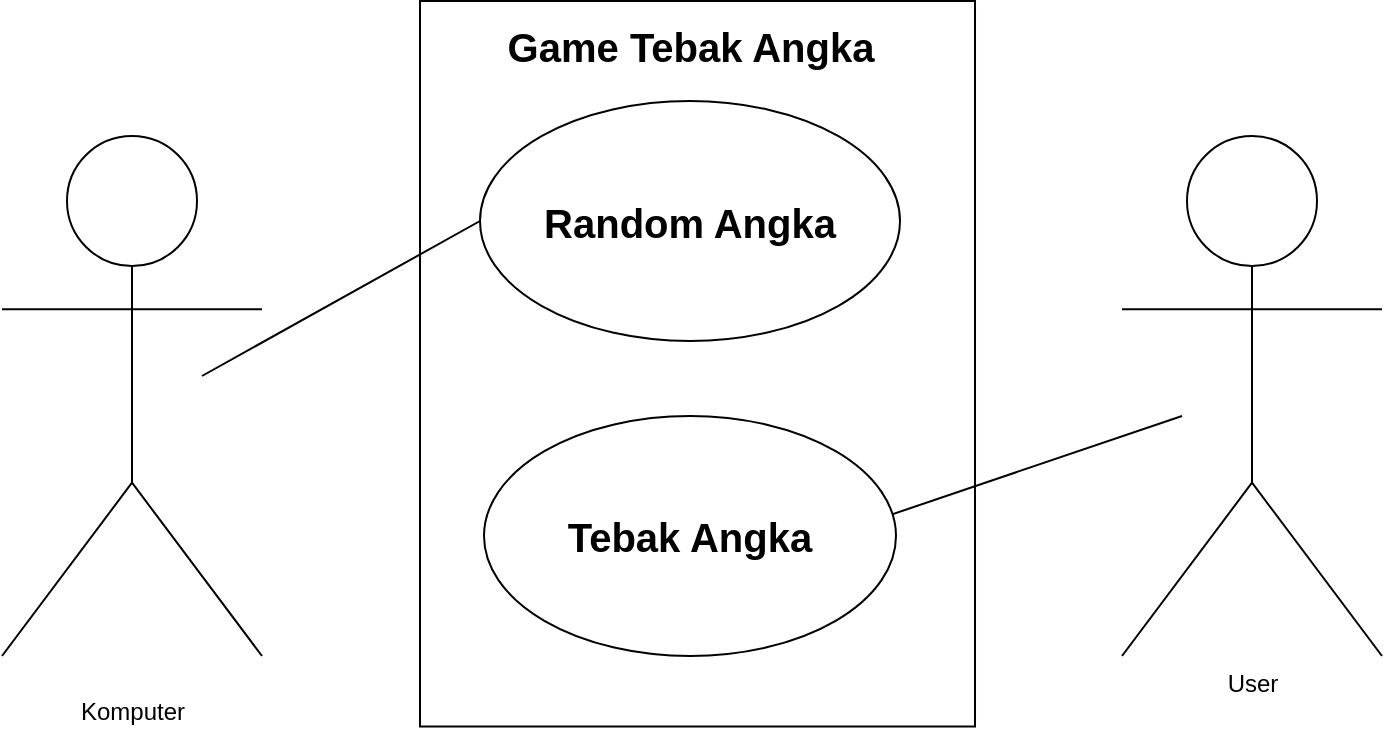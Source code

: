 <mxfile version="21.7.4" type="github">
  <diagram name="Halaman-1" id="V82dkAbF0rHgYJmhJMoL">
    <mxGraphModel dx="1012" dy="580" grid="1" gridSize="10" guides="1" tooltips="1" connect="1" arrows="1" fold="1" page="1" pageScale="1" pageWidth="827" pageHeight="1169" math="0" shadow="0">
      <root>
        <mxCell id="0" />
        <mxCell id="1" parent="0" />
        <mxCell id="fVk6r0a0oZ7ABELyVdkH-2" value="&lt;br&gt;Komputer" style="shape=umlActor;verticalLabelPosition=bottom;verticalAlign=top;html=1;outlineConnect=0;" vertex="1" parent="1">
          <mxGeometry x="70" y="190" width="130" height="260" as="geometry" />
        </mxCell>
        <mxCell id="fVk6r0a0oZ7ABELyVdkH-7" value="" style="rounded=0;whiteSpace=wrap;html=1;rotation=-90;shadow=0;glass=0;fillColor=default;strokeColor=default;align=center;" vertex="1" parent="1">
          <mxGeometry x="236.38" y="165.13" width="362.75" height="277.5" as="geometry" />
        </mxCell>
        <mxCell id="fVk6r0a0oZ7ABELyVdkH-10" value="&lt;b&gt;&lt;font style=&quot;font-size: 20px;&quot;&gt;Random Angka&lt;/font&gt;&lt;/b&gt;" style="ellipse;whiteSpace=wrap;html=1;" vertex="1" parent="1">
          <mxGeometry x="309" y="172.5" width="210" height="120" as="geometry" />
        </mxCell>
        <mxCell id="fVk6r0a0oZ7ABELyVdkH-11" value="" style="endArrow=none;html=1;rounded=0;exitX=0.243;exitY=0.37;exitDx=0;exitDy=0;exitPerimeter=0;" edge="1" parent="1">
          <mxGeometry width="50" height="50" relative="1" as="geometry">
            <mxPoint x="470.0" y="394.46" as="sourcePoint" />
            <mxPoint x="660" y="330" as="targetPoint" />
            <Array as="points" />
          </mxGeometry>
        </mxCell>
        <mxCell id="fVk6r0a0oZ7ABELyVdkH-12" value="&lt;b&gt;&lt;font style=&quot;font-size: 20px;&quot;&gt;Tebak Angka&lt;/font&gt;&lt;/b&gt;" style="ellipse;whiteSpace=wrap;html=1;" vertex="1" parent="1">
          <mxGeometry x="311" y="330" width="206" height="120" as="geometry" />
        </mxCell>
        <mxCell id="fVk6r0a0oZ7ABELyVdkH-13" value="Game Tebak Angka" style="text;html=1;align=center;verticalAlign=middle;resizable=0;points=[];autosize=1;strokeColor=none;fillColor=none;fontStyle=1;fontSize=20;" vertex="1" parent="1">
          <mxGeometry x="309" y="125" width="210" height="40" as="geometry" />
        </mxCell>
        <mxCell id="fVk6r0a0oZ7ABELyVdkH-15" value="User" style="shape=umlActor;verticalLabelPosition=bottom;verticalAlign=top;html=1;outlineConnect=0;" vertex="1" parent="1">
          <mxGeometry x="630" y="190" width="130" height="260" as="geometry" />
        </mxCell>
        <mxCell id="fVk6r0a0oZ7ABELyVdkH-17" value="" style="endArrow=none;html=1;rounded=0;entryX=0;entryY=0.5;entryDx=0;entryDy=0;" edge="1" parent="1" target="fVk6r0a0oZ7ABELyVdkH-10">
          <mxGeometry width="50" height="50" relative="1" as="geometry">
            <mxPoint x="170" y="310" as="sourcePoint" />
            <mxPoint x="320" y="250" as="targetPoint" />
            <Array as="points" />
          </mxGeometry>
        </mxCell>
      </root>
    </mxGraphModel>
  </diagram>
</mxfile>
